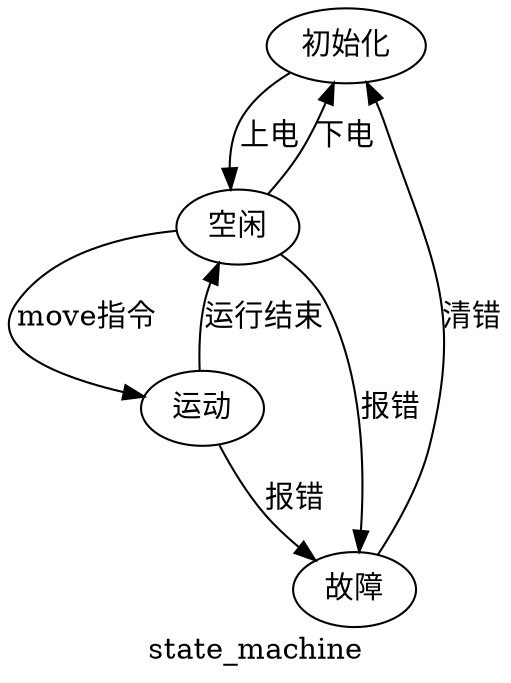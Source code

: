 digraph g {
  label=state_machine
  初始化 -> 空闲 [ label = "上电" ]
  空闲 -> 运动 [ label = "move指令" ]
  运动 -> 空闲 [ label = "运行结束" ]
  空闲 -> 初始化 [label = "下电" ]
  运动 -> 故障 [ label = "报错" ]
  空闲 -> 故障 [ label = "报错" ]
  故障 -> 初始化 [ label = "清错" ]
}